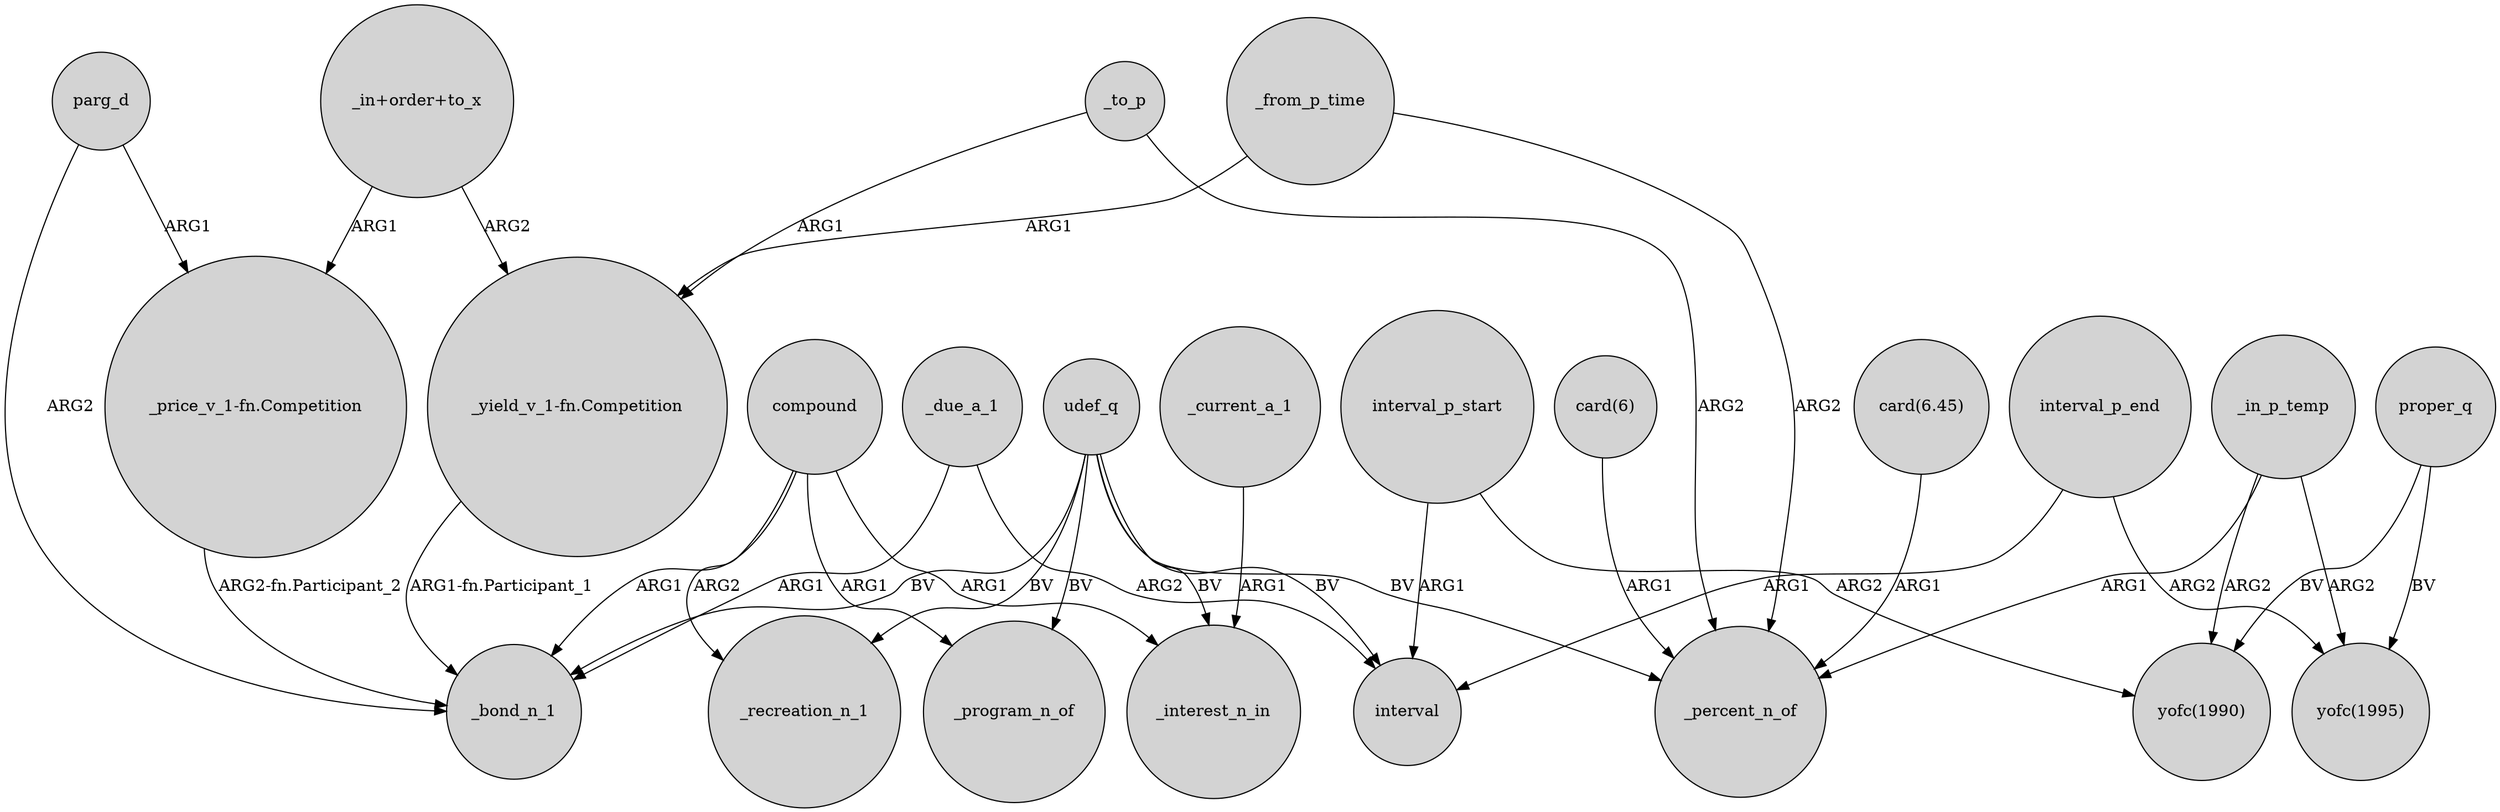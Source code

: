 digraph {
	node [shape=circle style=filled]
	"card(6.45)" -> _percent_n_of [label=ARG1]
	parg_d -> _bond_n_1 [label=ARG2]
	udef_q -> _bond_n_1 [label=BV]
	_to_p -> "_yield_v_1-fn.Competition" [label=ARG1]
	compound -> _bond_n_1 [label=ARG1]
	compound -> _interest_n_in [label=ARG1]
	udef_q -> interval [label=BV]
	"_price_v_1-fn.Competition" -> _bond_n_1 [label="ARG2-fn.Participant_2"]
	_to_p -> _percent_n_of [label=ARG2]
	interval_p_start -> interval [label=ARG1]
	udef_q -> _program_n_of [label=BV]
	"_in+order+to_x" -> "_price_v_1-fn.Competition" [label=ARG1]
	_from_p_time -> _percent_n_of [label=ARG2]
	_due_a_1 -> _bond_n_1 [label=ARG1]
	compound -> _program_n_of [label=ARG1]
	"card(6)" -> _percent_n_of [label=ARG1]
	"_in+order+to_x" -> "_yield_v_1-fn.Competition" [label=ARG2]
	interval_p_end -> "yofc(1995)" [label=ARG2]
	"_yield_v_1-fn.Competition" -> _bond_n_1 [label="ARG1-fn.Participant_1"]
	udef_q -> _percent_n_of [label=BV]
	_in_p_temp -> "yofc(1995)" [label=ARG2]
	interval_p_end -> interval [label=ARG1]
	proper_q -> "yofc(1990)" [label=BV]
	_due_a_1 -> interval [label=ARG2]
	proper_q -> "yofc(1995)" [label=BV]
	_current_a_1 -> _interest_n_in [label=ARG1]
	compound -> _recreation_n_1 [label=ARG2]
	_in_p_temp -> "yofc(1990)" [label=ARG2]
	udef_q -> _interest_n_in [label=BV]
	_from_p_time -> "_yield_v_1-fn.Competition" [label=ARG1]
	_in_p_temp -> _percent_n_of [label=ARG1]
	parg_d -> "_price_v_1-fn.Competition" [label=ARG1]
	interval_p_start -> "yofc(1990)" [label=ARG2]
	udef_q -> _recreation_n_1 [label=BV]
}
